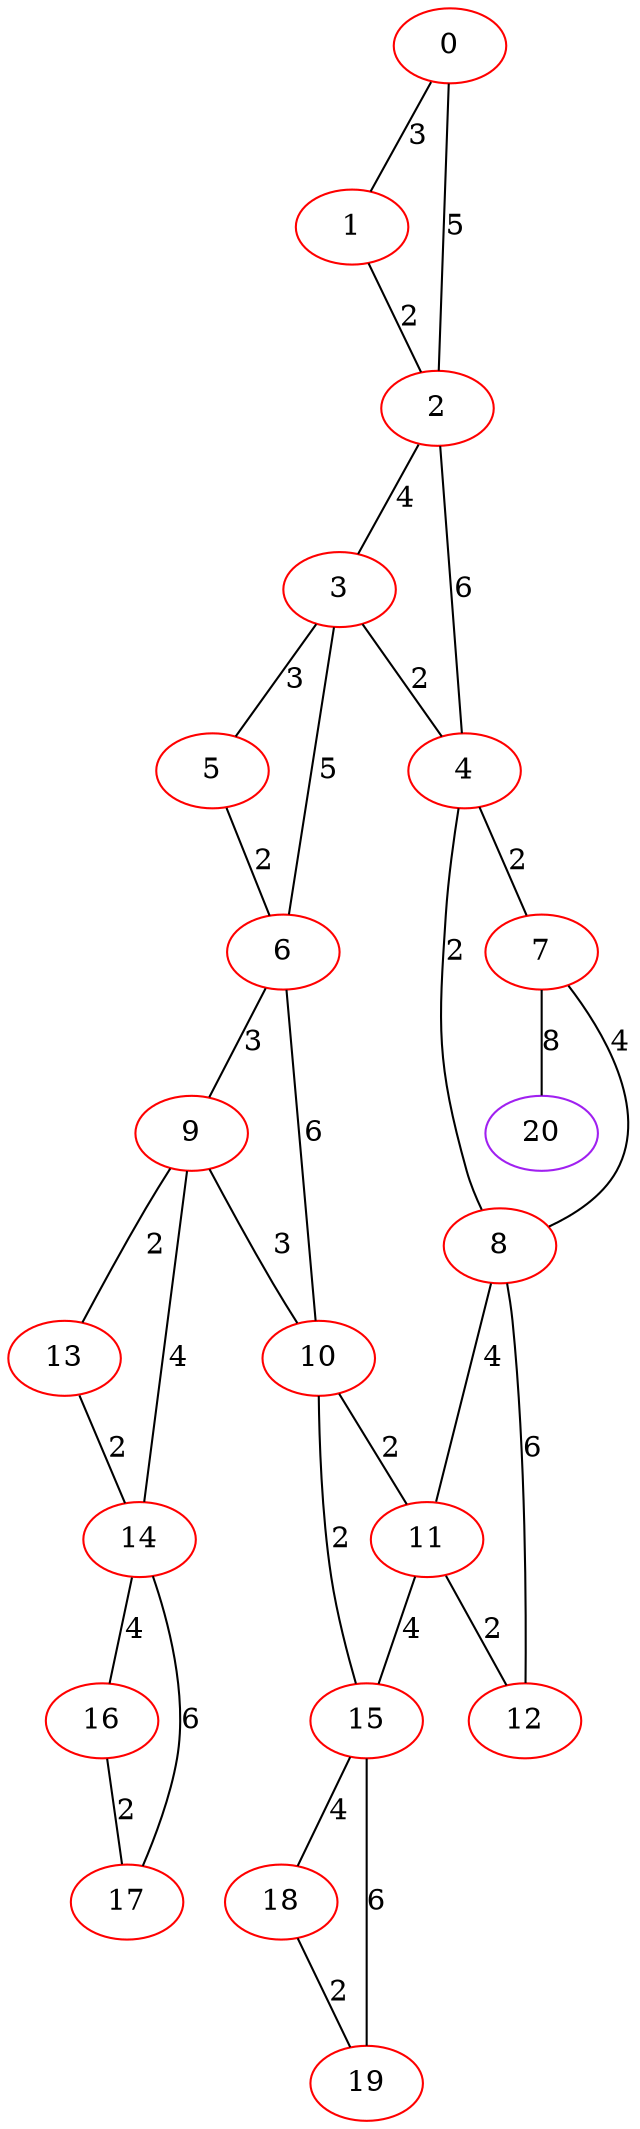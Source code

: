 graph "" {
0 [color=red, weight=1];
1 [color=red, weight=1];
2 [color=red, weight=1];
3 [color=red, weight=1];
4 [color=red, weight=1];
5 [color=red, weight=1];
6 [color=red, weight=1];
7 [color=red, weight=1];
8 [color=red, weight=1];
9 [color=red, weight=1];
10 [color=red, weight=1];
11 [color=red, weight=1];
12 [color=red, weight=1];
13 [color=red, weight=1];
14 [color=red, weight=1];
15 [color=red, weight=1];
16 [color=red, weight=1];
17 [color=red, weight=1];
18 [color=red, weight=1];
19 [color=red, weight=1];
20 [color=purple, weight=4];
0 -- 1  [key=0, label=3];
0 -- 2  [key=0, label=5];
1 -- 2  [key=0, label=2];
2 -- 3  [key=0, label=4];
2 -- 4  [key=0, label=6];
3 -- 4  [key=0, label=2];
3 -- 5  [key=0, label=3];
3 -- 6  [key=0, label=5];
4 -- 8  [key=0, label=2];
4 -- 7  [key=0, label=2];
5 -- 6  [key=0, label=2];
6 -- 9  [key=0, label=3];
6 -- 10  [key=0, label=6];
7 -- 8  [key=0, label=4];
7 -- 20  [key=0, label=8];
8 -- 12  [key=0, label=6];
8 -- 11  [key=0, label=4];
9 -- 10  [key=0, label=3];
9 -- 13  [key=0, label=2];
9 -- 14  [key=0, label=4];
10 -- 11  [key=0, label=2];
10 -- 15  [key=0, label=2];
11 -- 12  [key=0, label=2];
11 -- 15  [key=0, label=4];
13 -- 14  [key=0, label=2];
14 -- 16  [key=0, label=4];
14 -- 17  [key=0, label=6];
15 -- 19  [key=0, label=6];
15 -- 18  [key=0, label=4];
16 -- 17  [key=0, label=2];
18 -- 19  [key=0, label=2];
}
